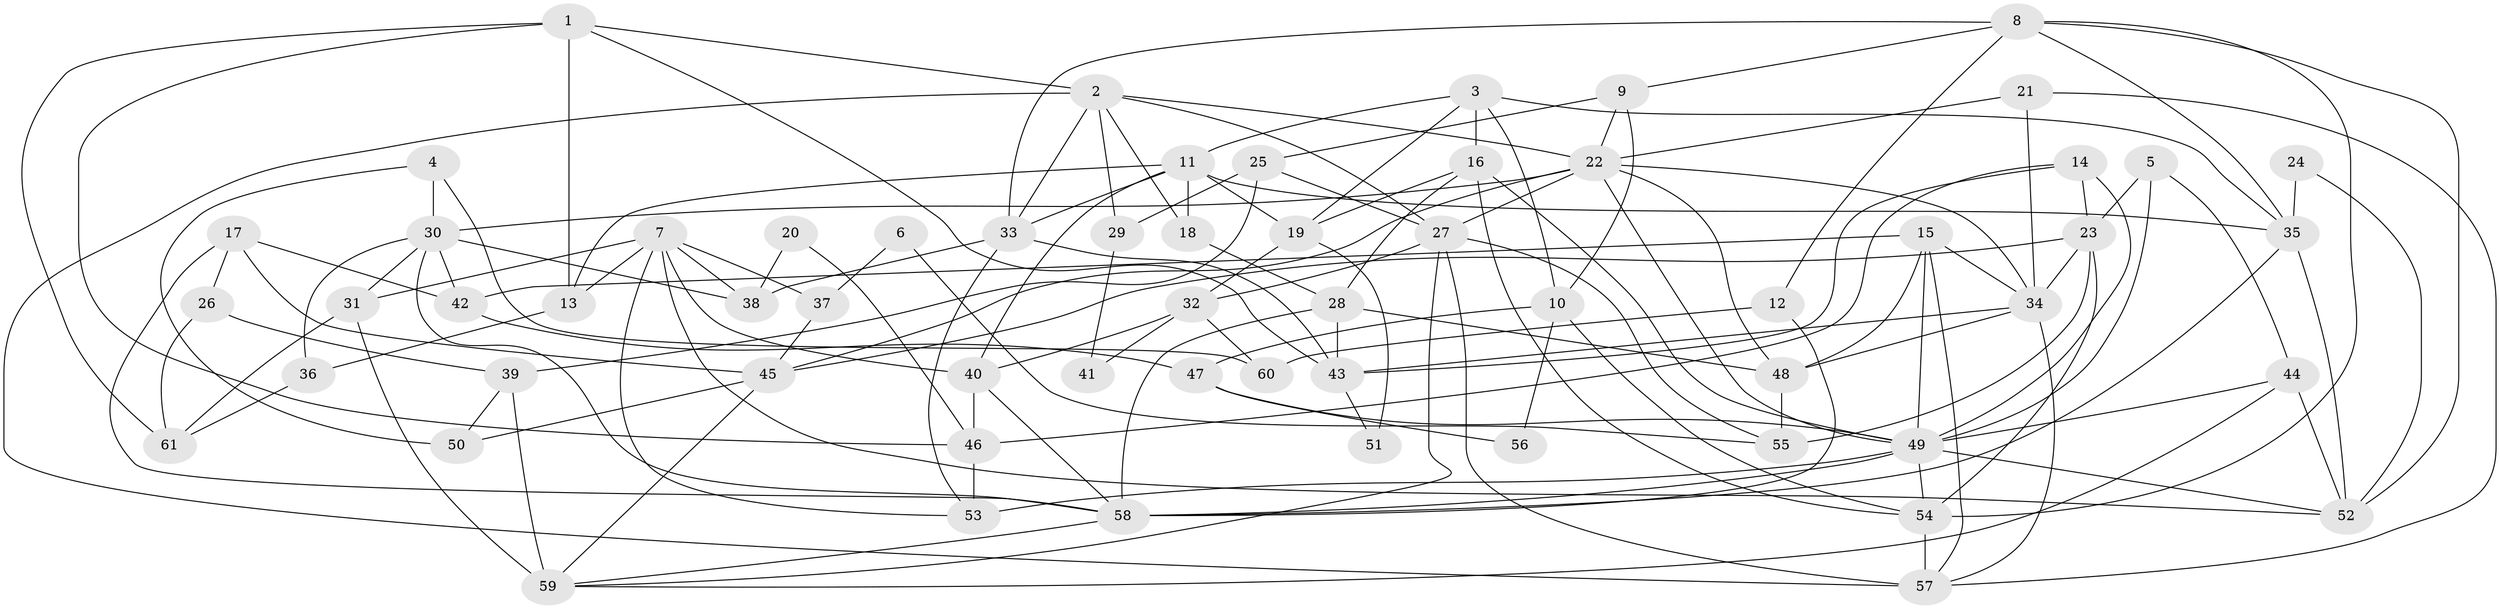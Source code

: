 // original degree distribution, {4: 0.31, 6: 0.1, 5: 0.17, 3: 0.27, 2: 0.11, 7: 0.04}
// Generated by graph-tools (version 1.1) at 2025/37/03/04/25 23:37:12]
// undirected, 61 vertices, 143 edges
graph export_dot {
  node [color=gray90,style=filled];
  1;
  2;
  3;
  4;
  5;
  6;
  7;
  8;
  9;
  10;
  11;
  12;
  13;
  14;
  15;
  16;
  17;
  18;
  19;
  20;
  21;
  22;
  23;
  24;
  25;
  26;
  27;
  28;
  29;
  30;
  31;
  32;
  33;
  34;
  35;
  36;
  37;
  38;
  39;
  40;
  41;
  42;
  43;
  44;
  45;
  46;
  47;
  48;
  49;
  50;
  51;
  52;
  53;
  54;
  55;
  56;
  57;
  58;
  59;
  60;
  61;
  1 -- 2 [weight=1.0];
  1 -- 13 [weight=1.0];
  1 -- 43 [weight=1.0];
  1 -- 46 [weight=1.0];
  1 -- 61 [weight=1.0];
  2 -- 18 [weight=1.0];
  2 -- 22 [weight=1.0];
  2 -- 27 [weight=1.0];
  2 -- 29 [weight=2.0];
  2 -- 33 [weight=1.0];
  2 -- 57 [weight=1.0];
  3 -- 10 [weight=1.0];
  3 -- 11 [weight=1.0];
  3 -- 16 [weight=1.0];
  3 -- 19 [weight=1.0];
  3 -- 35 [weight=1.0];
  4 -- 30 [weight=1.0];
  4 -- 50 [weight=1.0];
  4 -- 60 [weight=1.0];
  5 -- 23 [weight=1.0];
  5 -- 44 [weight=1.0];
  5 -- 49 [weight=1.0];
  6 -- 37 [weight=1.0];
  6 -- 55 [weight=2.0];
  7 -- 13 [weight=1.0];
  7 -- 31 [weight=1.0];
  7 -- 37 [weight=1.0];
  7 -- 38 [weight=1.0];
  7 -- 40 [weight=1.0];
  7 -- 52 [weight=2.0];
  7 -- 53 [weight=1.0];
  8 -- 9 [weight=1.0];
  8 -- 12 [weight=1.0];
  8 -- 33 [weight=1.0];
  8 -- 35 [weight=1.0];
  8 -- 52 [weight=1.0];
  8 -- 54 [weight=1.0];
  9 -- 10 [weight=1.0];
  9 -- 22 [weight=1.0];
  9 -- 25 [weight=1.0];
  10 -- 47 [weight=1.0];
  10 -- 54 [weight=1.0];
  10 -- 56 [weight=1.0];
  11 -- 13 [weight=1.0];
  11 -- 18 [weight=1.0];
  11 -- 19 [weight=1.0];
  11 -- 33 [weight=2.0];
  11 -- 35 [weight=1.0];
  11 -- 40 [weight=1.0];
  12 -- 58 [weight=1.0];
  12 -- 60 [weight=1.0];
  13 -- 36 [weight=1.0];
  14 -- 23 [weight=1.0];
  14 -- 43 [weight=1.0];
  14 -- 46 [weight=1.0];
  14 -- 49 [weight=1.0];
  15 -- 34 [weight=1.0];
  15 -- 42 [weight=2.0];
  15 -- 48 [weight=1.0];
  15 -- 49 [weight=1.0];
  15 -- 57 [weight=1.0];
  16 -- 19 [weight=1.0];
  16 -- 28 [weight=1.0];
  16 -- 49 [weight=1.0];
  16 -- 54 [weight=1.0];
  17 -- 26 [weight=1.0];
  17 -- 42 [weight=1.0];
  17 -- 45 [weight=1.0];
  17 -- 58 [weight=1.0];
  18 -- 28 [weight=1.0];
  19 -- 32 [weight=1.0];
  19 -- 51 [weight=2.0];
  20 -- 38 [weight=1.0];
  20 -- 46 [weight=1.0];
  21 -- 22 [weight=1.0];
  21 -- 34 [weight=1.0];
  21 -- 57 [weight=1.0];
  22 -- 27 [weight=1.0];
  22 -- 30 [weight=1.0];
  22 -- 34 [weight=1.0];
  22 -- 45 [weight=1.0];
  22 -- 48 [weight=1.0];
  22 -- 49 [weight=1.0];
  23 -- 34 [weight=1.0];
  23 -- 45 [weight=1.0];
  23 -- 54 [weight=1.0];
  23 -- 55 [weight=2.0];
  24 -- 35 [weight=2.0];
  24 -- 52 [weight=1.0];
  25 -- 27 [weight=1.0];
  25 -- 29 [weight=1.0];
  25 -- 39 [weight=2.0];
  26 -- 39 [weight=1.0];
  26 -- 61 [weight=1.0];
  27 -- 32 [weight=1.0];
  27 -- 55 [weight=1.0];
  27 -- 57 [weight=1.0];
  27 -- 59 [weight=1.0];
  28 -- 43 [weight=1.0];
  28 -- 48 [weight=1.0];
  28 -- 58 [weight=1.0];
  29 -- 41 [weight=1.0];
  30 -- 31 [weight=1.0];
  30 -- 36 [weight=1.0];
  30 -- 38 [weight=1.0];
  30 -- 42 [weight=1.0];
  30 -- 58 [weight=1.0];
  31 -- 59 [weight=1.0];
  31 -- 61 [weight=1.0];
  32 -- 40 [weight=1.0];
  32 -- 41 [weight=1.0];
  32 -- 60 [weight=1.0];
  33 -- 38 [weight=1.0];
  33 -- 43 [weight=1.0];
  33 -- 53 [weight=1.0];
  34 -- 43 [weight=2.0];
  34 -- 48 [weight=1.0];
  34 -- 57 [weight=1.0];
  35 -- 52 [weight=1.0];
  35 -- 58 [weight=1.0];
  36 -- 61 [weight=1.0];
  37 -- 45 [weight=1.0];
  39 -- 50 [weight=1.0];
  39 -- 59 [weight=2.0];
  40 -- 46 [weight=1.0];
  40 -- 58 [weight=1.0];
  42 -- 47 [weight=1.0];
  43 -- 51 [weight=1.0];
  44 -- 49 [weight=1.0];
  44 -- 52 [weight=1.0];
  44 -- 59 [weight=1.0];
  45 -- 50 [weight=1.0];
  45 -- 59 [weight=1.0];
  46 -- 53 [weight=1.0];
  47 -- 49 [weight=1.0];
  47 -- 56 [weight=1.0];
  48 -- 55 [weight=2.0];
  49 -- 52 [weight=1.0];
  49 -- 53 [weight=2.0];
  49 -- 54 [weight=1.0];
  49 -- 58 [weight=1.0];
  54 -- 57 [weight=2.0];
  58 -- 59 [weight=1.0];
}
